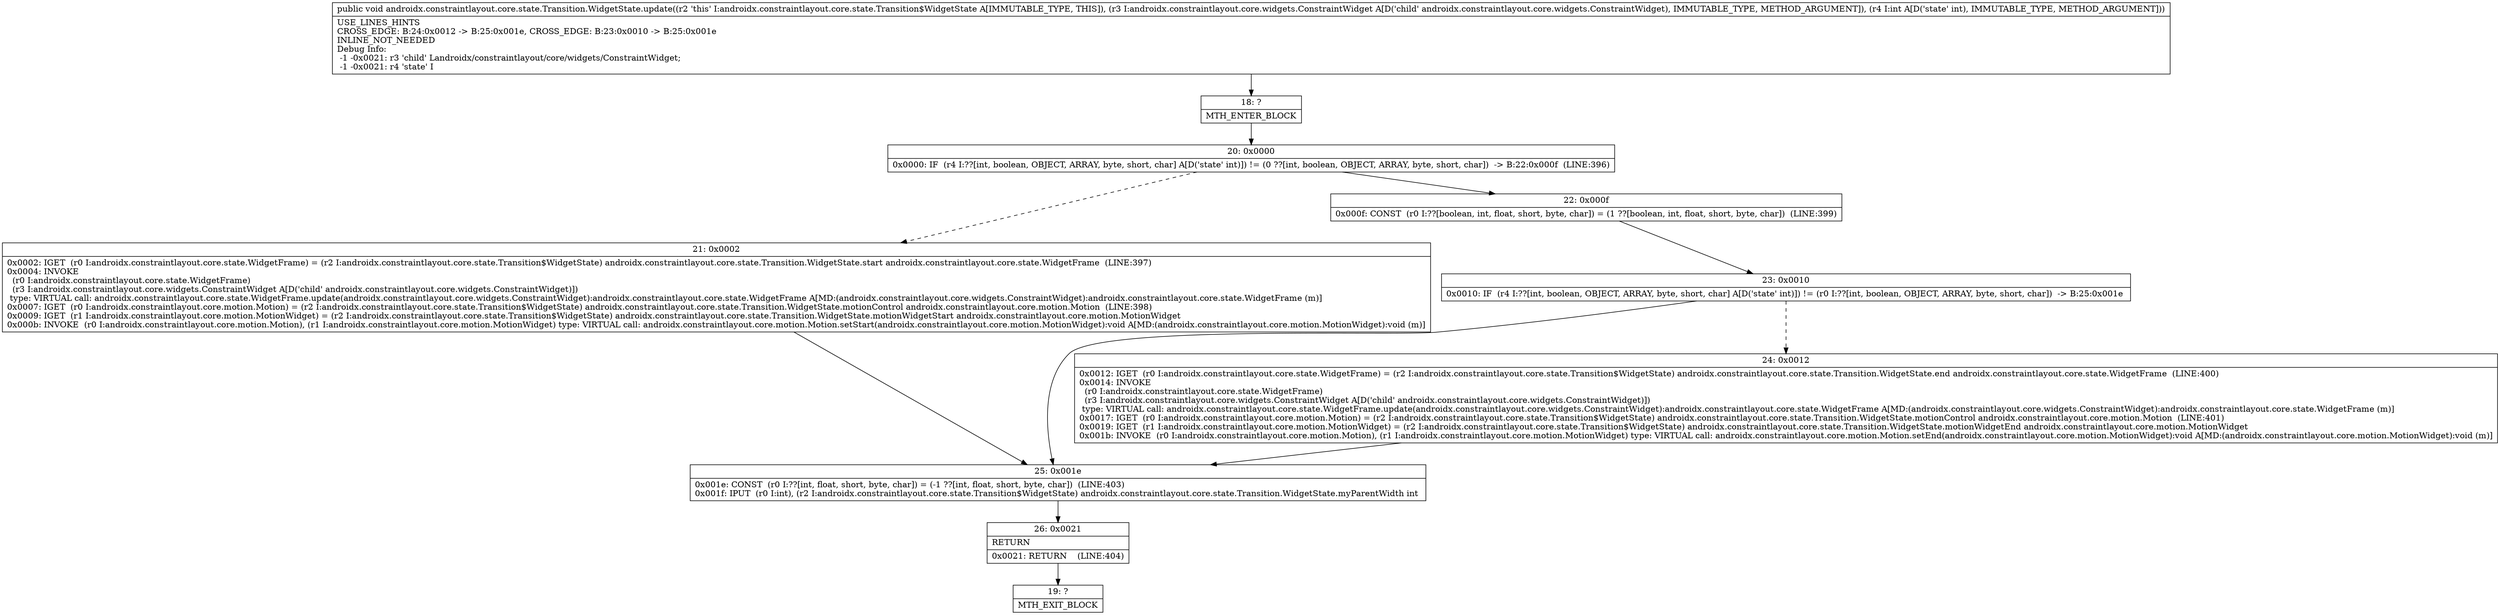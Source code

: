 digraph "CFG forandroidx.constraintlayout.core.state.Transition.WidgetState.update(Landroidx\/constraintlayout\/core\/widgets\/ConstraintWidget;I)V" {
Node_18 [shape=record,label="{18\:\ ?|MTH_ENTER_BLOCK\l}"];
Node_20 [shape=record,label="{20\:\ 0x0000|0x0000: IF  (r4 I:??[int, boolean, OBJECT, ARRAY, byte, short, char] A[D('state' int)]) != (0 ??[int, boolean, OBJECT, ARRAY, byte, short, char])  \-\> B:22:0x000f  (LINE:396)\l}"];
Node_21 [shape=record,label="{21\:\ 0x0002|0x0002: IGET  (r0 I:androidx.constraintlayout.core.state.WidgetFrame) = (r2 I:androidx.constraintlayout.core.state.Transition$WidgetState) androidx.constraintlayout.core.state.Transition.WidgetState.start androidx.constraintlayout.core.state.WidgetFrame  (LINE:397)\l0x0004: INVOKE  \l  (r0 I:androidx.constraintlayout.core.state.WidgetFrame)\l  (r3 I:androidx.constraintlayout.core.widgets.ConstraintWidget A[D('child' androidx.constraintlayout.core.widgets.ConstraintWidget)])\l type: VIRTUAL call: androidx.constraintlayout.core.state.WidgetFrame.update(androidx.constraintlayout.core.widgets.ConstraintWidget):androidx.constraintlayout.core.state.WidgetFrame A[MD:(androidx.constraintlayout.core.widgets.ConstraintWidget):androidx.constraintlayout.core.state.WidgetFrame (m)]\l0x0007: IGET  (r0 I:androidx.constraintlayout.core.motion.Motion) = (r2 I:androidx.constraintlayout.core.state.Transition$WidgetState) androidx.constraintlayout.core.state.Transition.WidgetState.motionControl androidx.constraintlayout.core.motion.Motion  (LINE:398)\l0x0009: IGET  (r1 I:androidx.constraintlayout.core.motion.MotionWidget) = (r2 I:androidx.constraintlayout.core.state.Transition$WidgetState) androidx.constraintlayout.core.state.Transition.WidgetState.motionWidgetStart androidx.constraintlayout.core.motion.MotionWidget \l0x000b: INVOKE  (r0 I:androidx.constraintlayout.core.motion.Motion), (r1 I:androidx.constraintlayout.core.motion.MotionWidget) type: VIRTUAL call: androidx.constraintlayout.core.motion.Motion.setStart(androidx.constraintlayout.core.motion.MotionWidget):void A[MD:(androidx.constraintlayout.core.motion.MotionWidget):void (m)]\l}"];
Node_25 [shape=record,label="{25\:\ 0x001e|0x001e: CONST  (r0 I:??[int, float, short, byte, char]) = (\-1 ??[int, float, short, byte, char])  (LINE:403)\l0x001f: IPUT  (r0 I:int), (r2 I:androidx.constraintlayout.core.state.Transition$WidgetState) androidx.constraintlayout.core.state.Transition.WidgetState.myParentWidth int \l}"];
Node_26 [shape=record,label="{26\:\ 0x0021|RETURN\l|0x0021: RETURN    (LINE:404)\l}"];
Node_19 [shape=record,label="{19\:\ ?|MTH_EXIT_BLOCK\l}"];
Node_22 [shape=record,label="{22\:\ 0x000f|0x000f: CONST  (r0 I:??[boolean, int, float, short, byte, char]) = (1 ??[boolean, int, float, short, byte, char])  (LINE:399)\l}"];
Node_23 [shape=record,label="{23\:\ 0x0010|0x0010: IF  (r4 I:??[int, boolean, OBJECT, ARRAY, byte, short, char] A[D('state' int)]) != (r0 I:??[int, boolean, OBJECT, ARRAY, byte, short, char])  \-\> B:25:0x001e \l}"];
Node_24 [shape=record,label="{24\:\ 0x0012|0x0012: IGET  (r0 I:androidx.constraintlayout.core.state.WidgetFrame) = (r2 I:androidx.constraintlayout.core.state.Transition$WidgetState) androidx.constraintlayout.core.state.Transition.WidgetState.end androidx.constraintlayout.core.state.WidgetFrame  (LINE:400)\l0x0014: INVOKE  \l  (r0 I:androidx.constraintlayout.core.state.WidgetFrame)\l  (r3 I:androidx.constraintlayout.core.widgets.ConstraintWidget A[D('child' androidx.constraintlayout.core.widgets.ConstraintWidget)])\l type: VIRTUAL call: androidx.constraintlayout.core.state.WidgetFrame.update(androidx.constraintlayout.core.widgets.ConstraintWidget):androidx.constraintlayout.core.state.WidgetFrame A[MD:(androidx.constraintlayout.core.widgets.ConstraintWidget):androidx.constraintlayout.core.state.WidgetFrame (m)]\l0x0017: IGET  (r0 I:androidx.constraintlayout.core.motion.Motion) = (r2 I:androidx.constraintlayout.core.state.Transition$WidgetState) androidx.constraintlayout.core.state.Transition.WidgetState.motionControl androidx.constraintlayout.core.motion.Motion  (LINE:401)\l0x0019: IGET  (r1 I:androidx.constraintlayout.core.motion.MotionWidget) = (r2 I:androidx.constraintlayout.core.state.Transition$WidgetState) androidx.constraintlayout.core.state.Transition.WidgetState.motionWidgetEnd androidx.constraintlayout.core.motion.MotionWidget \l0x001b: INVOKE  (r0 I:androidx.constraintlayout.core.motion.Motion), (r1 I:androidx.constraintlayout.core.motion.MotionWidget) type: VIRTUAL call: androidx.constraintlayout.core.motion.Motion.setEnd(androidx.constraintlayout.core.motion.MotionWidget):void A[MD:(androidx.constraintlayout.core.motion.MotionWidget):void (m)]\l}"];
MethodNode[shape=record,label="{public void androidx.constraintlayout.core.state.Transition.WidgetState.update((r2 'this' I:androidx.constraintlayout.core.state.Transition$WidgetState A[IMMUTABLE_TYPE, THIS]), (r3 I:androidx.constraintlayout.core.widgets.ConstraintWidget A[D('child' androidx.constraintlayout.core.widgets.ConstraintWidget), IMMUTABLE_TYPE, METHOD_ARGUMENT]), (r4 I:int A[D('state' int), IMMUTABLE_TYPE, METHOD_ARGUMENT]))  | USE_LINES_HINTS\lCROSS_EDGE: B:24:0x0012 \-\> B:25:0x001e, CROSS_EDGE: B:23:0x0010 \-\> B:25:0x001e\lINLINE_NOT_NEEDED\lDebug Info:\l  \-1 \-0x0021: r3 'child' Landroidx\/constraintlayout\/core\/widgets\/ConstraintWidget;\l  \-1 \-0x0021: r4 'state' I\l}"];
MethodNode -> Node_18;Node_18 -> Node_20;
Node_20 -> Node_21[style=dashed];
Node_20 -> Node_22;
Node_21 -> Node_25;
Node_25 -> Node_26;
Node_26 -> Node_19;
Node_22 -> Node_23;
Node_23 -> Node_24[style=dashed];
Node_23 -> Node_25;
Node_24 -> Node_25;
}

